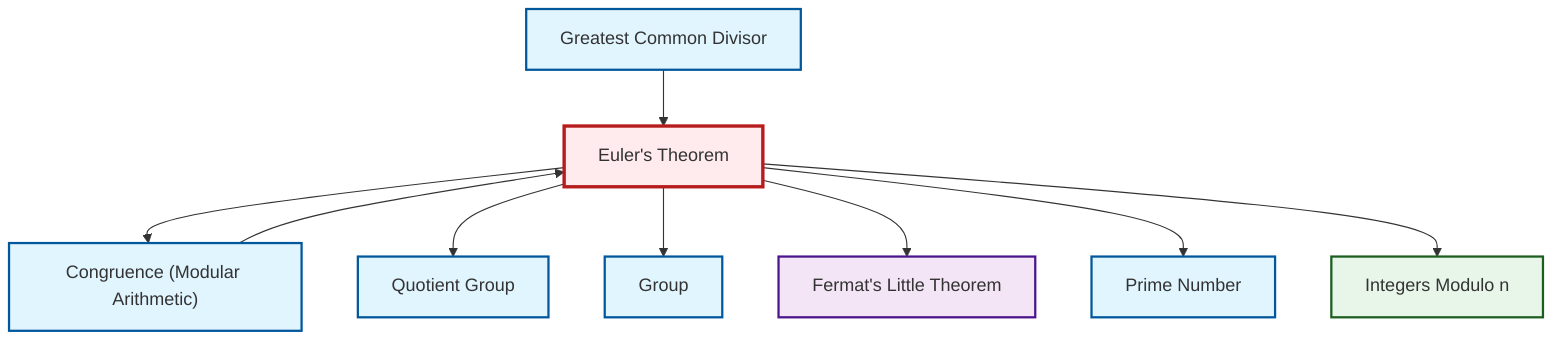 graph TD
    classDef definition fill:#e1f5fe,stroke:#01579b,stroke-width:2px
    classDef theorem fill:#f3e5f5,stroke:#4a148c,stroke-width:2px
    classDef axiom fill:#fff3e0,stroke:#e65100,stroke-width:2px
    classDef example fill:#e8f5e9,stroke:#1b5e20,stroke-width:2px
    classDef current fill:#ffebee,stroke:#b71c1c,stroke-width:3px
    def-gcd["Greatest Common Divisor"]:::definition
    def-congruence["Congruence (Modular Arithmetic)"]:::definition
    def-group["Group"]:::definition
    thm-fermat-little["Fermat's Little Theorem"]:::theorem
    def-prime["Prime Number"]:::definition
    def-quotient-group["Quotient Group"]:::definition
    ex-quotient-integers-mod-n["Integers Modulo n"]:::example
    thm-euler["Euler's Theorem"]:::theorem
    thm-euler --> def-congruence
    def-congruence --> thm-euler
    thm-euler --> def-quotient-group
    thm-euler --> def-group
    def-gcd --> thm-euler
    thm-euler --> thm-fermat-little
    thm-euler --> def-prime
    thm-euler --> ex-quotient-integers-mod-n
    class thm-euler current